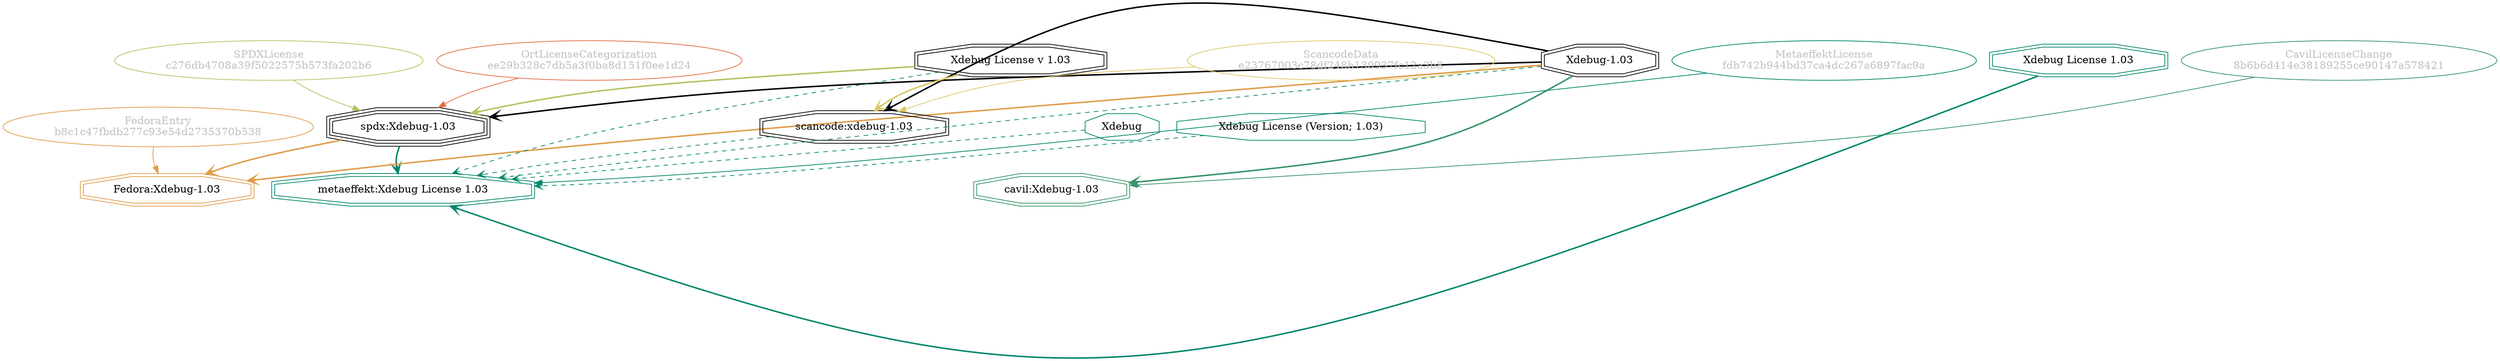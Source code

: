 strict digraph {
    node [shape=box];
    graph [splines=curved];
    4361 [label="SPDXLicense\nc276db4708a39f5022575b573fa202b6"
         ,fontcolor=gray
         ,color="#b8bf62"
         ,fillcolor="beige;1"
         ,shape=ellipse];
    4362 [label="spdx:Xdebug-1.03"
         ,shape=tripleoctagon];
    4363 [label="Xdebug-1.03"
         ,shape=doubleoctagon];
    4364 [label="Xdebug License v 1.03"
         ,shape=doubleoctagon];
    8501 [label="FedoraEntry\nb8c1c47fbdb277c93e54d2735370b538"
         ,fontcolor=gray
         ,color="#e09d4b"
         ,fillcolor="beige;1"
         ,shape=ellipse];
    8502 [label="Fedora:Xdebug-1.03"
         ,color="#e09d4b"
         ,shape=doubleoctagon];
    25595 [label="ScancodeData\ne23767003c78df248b130937fc12a3b8"
          ,fontcolor=gray
          ,color="#dac767"
          ,fillcolor="beige;1"
          ,shape=ellipse];
    25596 [label="scancode:xdebug-1.03"
          ,shape=doubleoctagon];
    35263 [label="OrtLicenseCategorization\nee29b328c7db5a3f0ba8d151f0ee1d24"
          ,fontcolor=gray
          ,color="#e06f45"
          ,fillcolor="beige;1"
          ,shape=ellipse];
    38139 [label="CavilLicenseChange\n8b6b6d414e38189255ce90147a578421"
          ,fontcolor=gray
          ,color="#379469"
          ,fillcolor="beige;1"
          ,shape=ellipse];
    38140 [label="cavil:Xdebug-1.03"
          ,color="#379469"
          ,shape=doubleoctagon];
    49698 [label="MetaeffektLicense\nfdb742b944bd37ca4dc267a6897fac9a"
          ,fontcolor=gray
          ,color="#00876c"
          ,fillcolor="beige;1"
          ,shape=ellipse];
    49699 [label="metaeffekt:Xdebug License 1.03"
          ,color="#00876c"
          ,shape=doubleoctagon];
    49700 [label="Xdebug License 1.03"
          ,color="#00876c"
          ,shape=doubleoctagon];
    49701 [label=Xdebug
          ,color="#00876c"
          ,shape=octagon];
    49702 [label="Xdebug License (Version; 1.03)"
          ,color="#00876c"
          ,shape=octagon];
    4361 -> 4362 [weight=0.5
                 ,color="#b8bf62"];
    4362 -> 8502 [style=bold
                 ,arrowhead=vee
                 ,weight=0.7
                 ,color="#e09d4b"];
    4362 -> 49699 [style=bold
                  ,arrowhead=vee
                  ,weight=0.7
                  ,color="#00876c"];
    4363 -> 4362 [style=bold
                 ,arrowhead=vee
                 ,weight=0.7];
    4363 -> 8502 [style=bold
                 ,arrowhead=vee
                 ,weight=0.7
                 ,color="#e09d4b"];
    4363 -> 25596 [style=bold
                  ,arrowhead=vee
                  ,weight=0.7];
    4363 -> 38140 [style=bold
                  ,arrowhead=vee
                  ,weight=0.7
                  ,color="#379469"];
    4363 -> 38140 [style=bold
                  ,arrowhead=vee
                  ,weight=0.7
                  ,color="#379469"];
    4363 -> 49699 [style=dashed
                  ,arrowhead=vee
                  ,weight=0.5
                  ,color="#00876c"];
    4364 -> 4362 [style=bold
                 ,arrowhead=vee
                 ,weight=0.7
                 ,color="#b8bf62"];
    4364 -> 25596 [style=bold
                  ,arrowhead=vee
                  ,weight=0.7
                  ,color="#dac767"];
    4364 -> 49699 [style=dashed
                  ,arrowhead=vee
                  ,weight=0.5
                  ,color="#00876c"];
    8501 -> 8502 [weight=0.5
                 ,color="#e09d4b"];
    25595 -> 25596 [weight=0.5
                   ,color="#dac767"];
    25596 -> 49699 [style=dashed
                   ,arrowhead=vee
                   ,weight=0.5
                   ,color="#00876c"];
    35263 -> 4362 [weight=0.5
                  ,color="#e06f45"];
    38139 -> 38140 [weight=0.5
                   ,color="#379469"];
    49698 -> 49699 [weight=0.5
                   ,color="#00876c"];
    49700 -> 49699 [style=bold
                   ,arrowhead=vee
                   ,weight=0.7
                   ,color="#00876c"];
    49701 -> 49699 [style=dashed
                   ,arrowhead=vee
                   ,weight=0.5
                   ,color="#00876c"];
    49702 -> 49699 [style=dashed
                   ,arrowhead=vee
                   ,weight=0.5
                   ,color="#00876c"];
}
